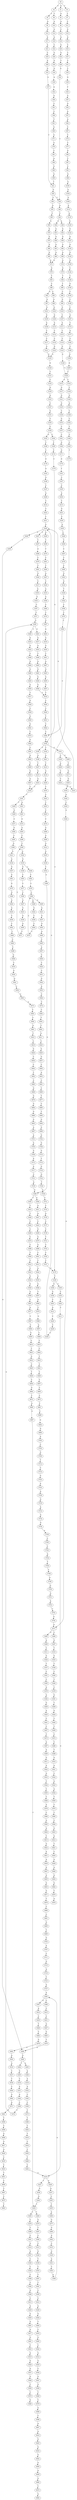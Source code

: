 strict digraph  {
	S0 -> S1 [ label = A ];
	S0 -> S2 [ label = C ];
	S0 -> S3 [ label = T ];
	S1 -> S4 [ label = G ];
	S2 -> S5 [ label = C ];
	S2 -> S6 [ label = T ];
	S3 -> S7 [ label = T ];
	S4 -> S8 [ label = A ];
	S5 -> S9 [ label = A ];
	S6 -> S10 [ label = A ];
	S7 -> S11 [ label = C ];
	S8 -> S12 [ label = C ];
	S9 -> S13 [ label = G ];
	S10 -> S14 [ label = G ];
	S11 -> S15 [ label = G ];
	S12 -> S16 [ label = A ];
	S13 -> S17 [ label = A ];
	S14 -> S18 [ label = A ];
	S15 -> S19 [ label = A ];
	S16 -> S20 [ label = G ];
	S17 -> S21 [ label = A ];
	S18 -> S22 [ label = C ];
	S19 -> S23 [ label = C ];
	S20 -> S24 [ label = G ];
	S21 -> S25 [ label = C ];
	S22 -> S26 [ label = G ];
	S23 -> S27 [ label = C ];
	S24 -> S28 [ label = T ];
	S25 -> S29 [ label = A ];
	S26 -> S30 [ label = G ];
	S27 -> S31 [ label = C ];
	S28 -> S32 [ label = G ];
	S29 -> S33 [ label = G ];
	S30 -> S34 [ label = G ];
	S31 -> S35 [ label = T ];
	S32 -> S36 [ label = T ];
	S33 -> S37 [ label = G ];
	S34 -> S38 [ label = A ];
	S35 -> S39 [ label = G ];
	S36 -> S40 [ label = A ];
	S37 -> S41 [ label = T ];
	S38 -> S42 [ label = A ];
	S39 -> S43 [ label = T ];
	S40 -> S44 [ label = C ];
	S41 -> S45 [ label = G ];
	S42 -> S46 [ label = A ];
	S43 -> S47 [ label = A ];
	S44 -> S48 [ label = G ];
	S44 -> S49 [ label = A ];
	S45 -> S50 [ label = C ];
	S45 -> S36 [ label = T ];
	S46 -> S51 [ label = C ];
	S47 -> S52 [ label = G ];
	S48 -> S53 [ label = A ];
	S49 -> S54 [ label = A ];
	S50 -> S55 [ label = A ];
	S51 -> S56 [ label = C ];
	S52 -> S57 [ label = A ];
	S53 -> S58 [ label = G ];
	S54 -> S59 [ label = G ];
	S55 -> S60 [ label = C ];
	S56 -> S61 [ label = T ];
	S57 -> S62 [ label = A ];
	S58 -> S63 [ label = G ];
	S59 -> S64 [ label = G ];
	S60 -> S65 [ label = G ];
	S61 -> S66 [ label = G ];
	S62 -> S67 [ label = C ];
	S63 -> S68 [ label = A ];
	S64 -> S69 [ label = A ];
	S65 -> S70 [ label = A ];
	S66 -> S71 [ label = A ];
	S67 -> S72 [ label = C ];
	S68 -> S73 [ label = A ];
	S69 -> S74 [ label = A ];
	S70 -> S75 [ label = G ];
	S71 -> S76 [ label = A ];
	S72 -> S77 [ label = C ];
	S73 -> S78 [ label = G ];
	S74 -> S79 [ label = G ];
	S75 -> S80 [ label = G ];
	S76 -> S81 [ label = C ];
	S77 -> S82 [ label = A ];
	S78 -> S83 [ label = T ];
	S79 -> S84 [ label = T ];
	S80 -> S85 [ label = A ];
	S81 -> S86 [ label = A ];
	S82 -> S87 [ label = T ];
	S83 -> S88 [ label = C ];
	S84 -> S89 [ label = T ];
	S85 -> S73 [ label = A ];
	S86 -> S90 [ label = G ];
	S87 -> S91 [ label = C ];
	S88 -> S92 [ label = G ];
	S88 -> S93 [ label = C ];
	S89 -> S94 [ label = C ];
	S90 -> S95 [ label = G ];
	S91 -> S96 [ label = G ];
	S92 -> S97 [ label = G ];
	S93 -> S98 [ label = G ];
	S94 -> S99 [ label = G ];
	S95 -> S41 [ label = T ];
	S96 -> S100 [ label = G ];
	S97 -> S101 [ label = G ];
	S98 -> S102 [ label = G ];
	S99 -> S103 [ label = G ];
	S100 -> S104 [ label = A ];
	S101 -> S105 [ label = G ];
	S102 -> S106 [ label = G ];
	S103 -> S107 [ label = C ];
	S104 -> S108 [ label = G ];
	S105 -> S109 [ label = A ];
	S106 -> S110 [ label = A ];
	S107 -> S111 [ label = A ];
	S108 -> S112 [ label = A ];
	S109 -> S113 [ label = C ];
	S110 -> S114 [ label = C ];
	S111 -> S115 [ label = C ];
	S112 -> S116 [ label = A ];
	S113 -> S117 [ label = C ];
	S114 -> S118 [ label = C ];
	S115 -> S119 [ label = C ];
	S116 -> S120 [ label = G ];
	S117 -> S121 [ label = G ];
	S118 -> S122 [ label = G ];
	S119 -> S123 [ label = G ];
	S120 -> S124 [ label = G ];
	S121 -> S125 [ label = G ];
	S122 -> S125 [ label = G ];
	S123 -> S126 [ label = G ];
	S124 -> S127 [ label = A ];
	S125 -> S128 [ label = G ];
	S126 -> S129 [ label = T ];
	S127 -> S130 [ label = G ];
	S128 -> S131 [ label = T ];
	S129 -> S132 [ label = T ];
	S129 -> S133 [ label = G ];
	S130 -> S134 [ label = G ];
	S131 -> S135 [ label = C ];
	S132 -> S136 [ label = C ];
	S133 -> S137 [ label = G ];
	S134 -> S138 [ label = A ];
	S135 -> S139 [ label = G ];
	S136 -> S140 [ label = G ];
	S137 -> S141 [ label = G ];
	S138 -> S142 [ label = C ];
	S139 -> S143 [ label = A ];
	S140 -> S144 [ label = A ];
	S141 -> S145 [ label = G ];
	S142 -> S146 [ label = C ];
	S143 -> S147 [ label = C ];
	S144 -> S148 [ label = C ];
	S145 -> S149 [ label = C ];
	S146 -> S150 [ label = G ];
	S147 -> S151 [ label = G ];
	S148 -> S152 [ label = C ];
	S149 -> S153 [ label = G ];
	S150 -> S154 [ label = T ];
	S151 -> S155 [ label = T ];
	S152 -> S156 [ label = T ];
	S153 -> S157 [ label = C ];
	S154 -> S158 [ label = C ];
	S155 -> S159 [ label = C ];
	S156 -> S160 [ label = C ];
	S157 -> S161 [ label = C ];
	S158 -> S162 [ label = C ];
	S159 -> S163 [ label = G ];
	S159 -> S164 [ label = C ];
	S160 -> S165 [ label = C ];
	S161 -> S166 [ label = G ];
	S162 -> S167 [ label = G ];
	S163 -> S168 [ label = T ];
	S164 -> S169 [ label = T ];
	S165 -> S170 [ label = T ];
	S166 -> S171 [ label = G ];
	S167 -> S172 [ label = C ];
	S168 -> S173 [ label = C ];
	S169 -> S174 [ label = C ];
	S170 -> S175 [ label = C ];
	S171 -> S176 [ label = G ];
	S172 -> S177 [ label = A ];
	S173 -> S178 [ label = G ];
	S174 -> S179 [ label = C ];
	S175 -> S180 [ label = T ];
	S176 -> S181 [ label = T ];
	S177 -> S182 [ label = C ];
	S178 -> S183 [ label = G ];
	S179 -> S184 [ label = G ];
	S180 -> S185 [ label = C ];
	S180 -> S186 [ label = G ];
	S181 -> S187 [ label = C ];
	S182 -> S188 [ label = C ];
	S183 -> S189 [ label = G ];
	S184 -> S190 [ label = C ];
	S184 -> S191 [ label = G ];
	S184 -> S192 [ label = T ];
	S185 -> S193 [ label = C ];
	S186 -> S194 [ label = G ];
	S187 -> S195 [ label = C ];
	S188 -> S196 [ label = G ];
	S189 -> S197 [ label = C ];
	S190 -> S198 [ label = A ];
	S191 -> S199 [ label = C ];
	S191 -> S200 [ label = G ];
	S192 -> S201 [ label = A ];
	S193 -> S202 [ label = T ];
	S194 -> S203 [ label = C ];
	S195 -> S204 [ label = A ];
	S196 -> S205 [ label = G ];
	S197 -> S206 [ label = A ];
	S198 -> S207 [ label = T ];
	S199 -> S208 [ label = A ];
	S200 -> S209 [ label = T ];
	S201 -> S210 [ label = T ];
	S202 -> S211 [ label = C ];
	S203 -> S212 [ label = A ];
	S204 -> S213 [ label = C ];
	S205 -> S129 [ label = T ];
	S206 -> S214 [ label = C ];
	S207 -> S215 [ label = G ];
	S208 -> S216 [ label = C ];
	S209 -> S217 [ label = G ];
	S210 -> S218 [ label = G ];
	S211 -> S219 [ label = G ];
	S212 -> S220 [ label = C ];
	S213 -> S221 [ label = G ];
	S214 -> S222 [ label = C ];
	S215 -> S223 [ label = A ];
	S216 -> S224 [ label = C ];
	S217 -> S225 [ label = G ];
	S218 -> S226 [ label = A ];
	S219 -> S227 [ label = T ];
	S219 -> S228 [ label = A ];
	S220 -> S229 [ label = C ];
	S221 -> S230 [ label = C ];
	S222 -> S231 [ label = C ];
	S223 -> S232 [ label = C ];
	S224 -> S233 [ label = C ];
	S225 -> S234 [ label = G ];
	S226 -> S235 [ label = C ];
	S227 -> S236 [ label = G ];
	S228 -> S237 [ label = G ];
	S229 -> S238 [ label = C ];
	S230 -> S239 [ label = A ];
	S231 -> S240 [ label = G ];
	S232 -> S241 [ label = C ];
	S233 -> S240 [ label = G ];
	S234 -> S242 [ label = A ];
	S235 -> S243 [ label = C ];
	S236 -> S244 [ label = G ];
	S237 -> S245 [ label = C ];
	S238 -> S240 [ label = G ];
	S239 -> S246 [ label = C ];
	S240 -> S247 [ label = C ];
	S240 -> S248 [ label = G ];
	S240 -> S249 [ label = A ];
	S241 -> S250 [ label = T ];
	S241 -> S251 [ label = A ];
	S242 -> S252 [ label = C ];
	S243 -> S253 [ label = T ];
	S244 -> S254 [ label = T ];
	S245 -> S255 [ label = T ];
	S246 -> S256 [ label = C ];
	S247 -> S257 [ label = T ];
	S248 -> S258 [ label = T ];
	S249 -> S259 [ label = T ];
	S250 -> S260 [ label = G ];
	S251 -> S261 [ label = G ];
	S252 -> S262 [ label = G ];
	S253 -> S263 [ label = C ];
	S254 -> S264 [ label = T ];
	S254 -> S265 [ label = C ];
	S255 -> S266 [ label = A ];
	S256 -> S267 [ label = C ];
	S257 -> S268 [ label = A ];
	S258 -> S269 [ label = G ];
	S259 -> S270 [ label = T ];
	S260 -> S271 [ label = C ];
	S261 -> S272 [ label = G ];
	S262 -> S273 [ label = A ];
	S263 -> S274 [ label = C ];
	S264 -> S275 [ label = G ];
	S265 -> S276 [ label = C ];
	S266 -> S277 [ label = G ];
	S267 -> S278 [ label = C ];
	S268 -> S279 [ label = C ];
	S269 -> S280 [ label = G ];
	S270 -> S281 [ label = C ];
	S271 -> S282 [ label = G ];
	S272 -> S283 [ label = A ];
	S273 -> S284 [ label = C ];
	S273 -> S285 [ label = G ];
	S274 -> S286 [ label = A ];
	S275 -> S287 [ label = T ];
	S276 -> S288 [ label = T ];
	S277 -> S289 [ label = G ];
	S278 -> S290 [ label = C ];
	S279 -> S291 [ label = T ];
	S280 -> S292 [ label = T ];
	S280 -> S293 [ label = A ];
	S281 -> S294 [ label = T ];
	S282 -> S295 [ label = C ];
	S283 -> S296 [ label = C ];
	S284 -> S297 [ label = G ];
	S285 -> S298 [ label = A ];
	S286 -> S299 [ label = A ];
	S287 -> S300 [ label = C ];
	S288 -> S301 [ label = C ];
	S289 -> S302 [ label = A ];
	S290 -> S303 [ label = G ];
	S291 -> S304 [ label = G ];
	S292 -> S305 [ label = G ];
	S293 -> S306 [ label = A ];
	S294 -> S307 [ label = A ];
	S295 -> S308 [ label = G ];
	S296 -> S309 [ label = C ];
	S297 -> S310 [ label = T ];
	S298 -> S311 [ label = C ];
	S299 -> S312 [ label = G ];
	S300 -> S313 [ label = C ];
	S301 -> S314 [ label = G ];
	S302 -> S315 [ label = C ];
	S303 -> S316 [ label = G ];
	S304 -> S317 [ label = C ];
	S305 -> S318 [ label = C ];
	S306 -> S319 [ label = A ];
	S307 -> S320 [ label = C ];
	S308 -> S321 [ label = A ];
	S309 -> S322 [ label = A ];
	S310 -> S323 [ label = G ];
	S311 -> S324 [ label = G ];
	S312 -> S325 [ label = A ];
	S313 -> S326 [ label = G ];
	S314 -> S327 [ label = A ];
	S315 -> S328 [ label = G ];
	S316 -> S329 [ label = T ];
	S317 -> S330 [ label = A ];
	S318 -> S331 [ label = A ];
	S319 -> S332 [ label = A ];
	S320 -> S333 [ label = A ];
	S321 -> S334 [ label = A ];
	S322 -> S335 [ label = G ];
	S323 -> S336 [ label = T ];
	S324 -> S337 [ label = T ];
	S325 -> S338 [ label = A ];
	S326 -> S339 [ label = T ];
	S327 -> S340 [ label = C ];
	S328 -> S341 [ label = A ];
	S329 -> S342 [ label = C ];
	S330 -> S343 [ label = A ];
	S331 -> S344 [ label = A ];
	S332 -> S345 [ label = C ];
	S333 -> S346 [ label = A ];
	S334 -> S347 [ label = G ];
	S335 -> S348 [ label = C ];
	S335 -> S349 [ label = G ];
	S336 -> S350 [ label = C ];
	S337 -> S351 [ label = C ];
	S338 -> S352 [ label = C ];
	S339 -> S353 [ label = C ];
	S340 -> S354 [ label = C ];
	S341 -> S355 [ label = C ];
	S342 -> S356 [ label = C ];
	S343 -> S357 [ label = C ];
	S344 -> S358 [ label = C ];
	S345 -> S359 [ label = C ];
	S346 -> S360 [ label = C ];
	S347 -> S361 [ label = A ];
	S348 -> S362 [ label = C ];
	S349 -> S363 [ label = C ];
	S350 -> S364 [ label = T ];
	S351 -> S365 [ label = C ];
	S352 -> S366 [ label = A ];
	S353 -> S367 [ label = T ];
	S354 -> S368 [ label = C ];
	S355 -> S369 [ label = A ];
	S356 -> S370 [ label = T ];
	S357 -> S371 [ label = T ];
	S358 -> S372 [ label = T ];
	S359 -> S373 [ label = T ];
	S360 -> S374 [ label = T ];
	S361 -> S375 [ label = G ];
	S362 -> S376 [ label = C ];
	S363 -> S377 [ label = C ];
	S364 -> S378 [ label = C ];
	S365 -> S379 [ label = A ];
	S366 -> S380 [ label = G ];
	S367 -> S381 [ label = T ];
	S368 -> S382 [ label = C ];
	S369 -> S383 [ label = A ];
	S370 -> S384 [ label = C ];
	S371 -> S385 [ label = G ];
	S372 -> S385 [ label = G ];
	S373 -> S386 [ label = T ];
	S374 -> S387 [ label = G ];
	S375 -> S388 [ label = G ];
	S376 -> S389 [ label = C ];
	S377 -> S390 [ label = C ];
	S378 -> S391 [ label = G ];
	S379 -> S392 [ label = A ];
	S380 -> S393 [ label = T ];
	S380 -> S394 [ label = A ];
	S381 -> S395 [ label = C ];
	S382 -> S396 [ label = G ];
	S383 -> S397 [ label = G ];
	S383 -> S398 [ label = C ];
	S384 -> S399 [ label = C ];
	S385 -> S400 [ label = C ];
	S385 -> S401 [ label = G ];
	S386 -> S402 [ label = C ];
	S387 -> S403 [ label = A ];
	S388 -> S404 [ label = A ];
	S389 -> S405 [ label = G ];
	S389 -> S406 [ label = A ];
	S390 -> S407 [ label = A ];
	S391 -> S408 [ label = T ];
	S392 -> S409 [ label = G ];
	S393 -> S410 [ label = T ];
	S394 -> S411 [ label = A ];
	S395 -> S412 [ label = C ];
	S396 -> S413 [ label = C ];
	S397 -> S414 [ label = A ];
	S398 -> S415 [ label = C ];
	S399 -> S184 [ label = G ];
	S400 -> S416 [ label = A ];
	S401 -> S417 [ label = A ];
	S402 -> S418 [ label = T ];
	S403 -> S419 [ label = A ];
	S404 -> S420 [ label = A ];
	S405 -> S421 [ label = A ];
	S406 -> S422 [ label = G ];
	S407 -> S423 [ label = G ];
	S408 -> S424 [ label = G ];
	S409 -> S425 [ label = A ];
	S410 -> S426 [ label = T ];
	S411 -> S427 [ label = A ];
	S412 -> S428 [ label = A ];
	S413 -> S429 [ label = A ];
	S414 -> S430 [ label = C ];
	S415 -> S431 [ label = C ];
	S416 -> S432 [ label = G ];
	S417 -> S433 [ label = G ];
	S418 -> S434 [ label = C ];
	S419 -> S435 [ label = G ];
	S420 -> S436 [ label = C ];
	S421 -> S437 [ label = G ];
	S422 -> S438 [ label = C ];
	S423 -> S439 [ label = G ];
	S424 -> S440 [ label = T ];
	S425 -> S441 [ label = C ];
	S426 -> S442 [ label = C ];
	S427 -> S443 [ label = C ];
	S428 -> S444 [ label = G ];
	S429 -> S445 [ label = G ];
	S430 -> S446 [ label = T ];
	S431 -> S447 [ label = G ];
	S432 -> S448 [ label = C ];
	S433 -> S449 [ label = T ];
	S434 -> S450 [ label = C ];
	S435 -> S451 [ label = T ];
	S436 -> S452 [ label = C ];
	S437 -> S453 [ label = G ];
	S438 -> S454 [ label = C ];
	S439 -> S455 [ label = A ];
	S440 -> S456 [ label = T ];
	S441 -> S457 [ label = C ];
	S442 -> S458 [ label = C ];
	S443 -> S459 [ label = G ];
	S444 -> S460 [ label = T ];
	S445 -> S461 [ label = A ];
	S446 -> S462 [ label = C ];
	S447 -> S463 [ label = G ];
	S448 -> S464 [ label = A ];
	S449 -> S465 [ label = A ];
	S450 -> S466 [ label = T ];
	S451 -> S467 [ label = A ];
	S452 -> S468 [ label = T ];
	S453 -> S469 [ label = A ];
	S454 -> S470 [ label = C ];
	S455 -> S471 [ label = C ];
	S456 -> S472 [ label = C ];
	S457 -> S473 [ label = T ];
	S458 -> S474 [ label = C ];
	S459 -> S475 [ label = G ];
	S460 -> S476 [ label = C ];
	S461 -> S477 [ label = A ];
	S462 -> S478 [ label = G ];
	S463 -> S479 [ label = T ];
	S464 -> S480 [ label = G ];
	S465 -> S481 [ label = G ];
	S466 -> S482 [ label = C ];
	S467 -> S483 [ label = G ];
	S468 -> S484 [ label = C ];
	S469 -> S485 [ label = C ];
	S470 -> S389 [ label = C ];
	S471 -> S309 [ label = C ];
	S472 -> S486 [ label = C ];
	S473 -> S487 [ label = A ];
	S474 -> S488 [ label = C ];
	S475 -> S489 [ label = A ];
	S476 -> S490 [ label = G ];
	S477 -> S491 [ label = G ];
	S478 -> S492 [ label = G ];
	S479 -> S269 [ label = G ];
	S480 -> S493 [ label = G ];
	S481 -> S494 [ label = G ];
	S482 -> S219 [ label = G ];
	S483 -> S495 [ label = G ];
	S484 -> S496 [ label = C ];
	S485 -> S497 [ label = A ];
	S486 -> S498 [ label = T ];
	S487 -> S499 [ label = A ];
	S488 -> S500 [ label = T ];
	S489 -> S501 [ label = C ];
	S490 -> S502 [ label = C ];
	S491 -> S503 [ label = T ];
	S492 -> S504 [ label = A ];
	S493 -> S505 [ label = G ];
	S494 -> S506 [ label = G ];
	S495 -> S507 [ label = G ];
	S496 -> S508 [ label = G ];
	S497 -> S509 [ label = C ];
	S498 -> S510 [ label = G ];
	S499 -> S511 [ label = G ];
	S500 -> S512 [ label = T ];
	S501 -> S513 [ label = T ];
	S502 -> S514 [ label = A ];
	S503 -> S515 [ label = A ];
	S504 -> S516 [ label = A ];
	S505 -> S517 [ label = T ];
	S506 -> S518 [ label = T ];
	S507 -> S518 [ label = T ];
	S508 -> S519 [ label = C ];
	S509 -> S520 [ label = C ];
	S510 -> S521 [ label = A ];
	S511 -> S522 [ label = A ];
	S512 -> S523 [ label = C ];
	S513 -> S524 [ label = A ];
	S514 -> S525 [ label = G ];
	S515 -> S526 [ label = G ];
	S516 -> S527 [ label = C ];
	S517 -> S528 [ label = G ];
	S518 -> S529 [ label = C ];
	S519 -> S530 [ label = G ];
	S520 -> S531 [ label = C ];
	S521 -> S532 [ label = C ];
	S522 -> S533 [ label = G ];
	S523 -> S534 [ label = G ];
	S524 -> S535 [ label = G ];
	S525 -> S536 [ label = C ];
	S526 -> S537 [ label = A ];
	S527 -> S538 [ label = T ];
	S528 -> S539 [ label = C ];
	S529 -> S540 [ label = C ];
	S530 -> S541 [ label = G ];
	S531 -> S542 [ label = G ];
	S532 -> S543 [ label = G ];
	S533 -> S544 [ label = T ];
	S534 -> S545 [ label = G ];
	S535 -> S546 [ label = A ];
	S536 -> S547 [ label = G ];
	S537 -> S548 [ label = G ];
	S538 -> S549 [ label = C ];
	S539 -> S550 [ label = G ];
	S540 -> S551 [ label = T ];
	S541 -> S552 [ label = C ];
	S542 -> S553 [ label = A ];
	S543 -> S554 [ label = A ];
	S544 -> S555 [ label = C ];
	S545 -> S556 [ label = A ];
	S546 -> S557 [ label = T ];
	S547 -> S558 [ label = G ];
	S548 -> S559 [ label = T ];
	S549 -> S560 [ label = G ];
	S550 -> S561 [ label = G ];
	S551 -> S562 [ label = C ];
	S552 -> S563 [ label = G ];
	S553 -> S564 [ label = C ];
	S554 -> S565 [ label = T ];
	S555 -> S566 [ label = C ];
	S556 -> S567 [ label = C ];
	S557 -> S568 [ label = A ];
	S558 -> S569 [ label = T ];
	S559 -> S570 [ label = C ];
	S560 -> S571 [ label = A ];
	S561 -> S572 [ label = C ];
	S562 -> S399 [ label = C ];
	S563 -> S573 [ label = G ];
	S564 -> S574 [ label = C ];
	S565 -> S575 [ label = T ];
	S566 -> S576 [ label = A ];
	S567 -> S577 [ label = A ];
	S568 -> S578 [ label = C ];
	S569 -> S579 [ label = C ];
	S570 -> S580 [ label = G ];
	S571 -> S581 [ label = C ];
	S572 -> S582 [ label = G ];
	S573 -> S583 [ label = C ];
	S574 -> S584 [ label = C ];
	S575 -> S585 [ label = T ];
	S576 -> S586 [ label = C ];
	S577 -> S587 [ label = C ];
	S578 -> S588 [ label = G ];
	S579 -> S589 [ label = A ];
	S581 -> S590 [ label = T ];
	S582 -> S591 [ label = C ];
	S583 -> S592 [ label = C ];
	S584 -> S593 [ label = T ];
	S585 -> S594 [ label = C ];
	S586 -> S595 [ label = G ];
	S587 -> S596 [ label = C ];
	S588 -> S597 [ label = A ];
	S589 -> S598 [ label = C ];
	S590 -> S599 [ label = C ];
	S591 -> S600 [ label = A ];
	S592 -> S601 [ label = G ];
	S593 -> S602 [ label = T ];
	S594 -> S603 [ label = G ];
	S595 -> S604 [ label = A ];
	S596 -> S605 [ label = G ];
	S597 -> S606 [ label = C ];
	S598 -> S607 [ label = A ];
	S599 -> S608 [ label = A ];
	S600 -> S609 [ label = T ];
	S601 -> S610 [ label = T ];
	S602 -> S611 [ label = G ];
	S603 -> S612 [ label = A ];
	S604 -> S613 [ label = C ];
	S605 -> S614 [ label = C ];
	S606 -> S615 [ label = C ];
	S607 -> S616 [ label = A ];
	S608 -> S617 [ label = G ];
	S609 -> S618 [ label = G ];
	S610 -> S619 [ label = C ];
	S611 -> S620 [ label = C ];
	S612 -> S621 [ label = T ];
	S613 -> S622 [ label = G ];
	S614 -> S623 [ label = T ];
	S615 -> S624 [ label = C ];
	S616 -> S625 [ label = G ];
	S617 -> S626 [ label = A ];
	S618 -> S627 [ label = A ];
	S619 -> S628 [ label = G ];
	S620 -> S629 [ label = G ];
	S621 -> S630 [ label = C ];
	S622 -> S631 [ label = A ];
	S623 -> S632 [ label = G ];
	S624 -> S633 [ label = T ];
	S625 -> S634 [ label = A ];
	S626 -> S635 [ label = C ];
	S627 -> S232 [ label = C ];
	S628 -> S636 [ label = C ];
	S629 -> S637 [ label = G ];
	S630 -> S638 [ label = G ];
	S631 -> S639 [ label = A ];
	S632 -> S640 [ label = C ];
	S633 -> S641 [ label = C ];
	S634 -> S642 [ label = G ];
	S635 -> S643 [ label = C ];
	S636 -> S644 [ label = C ];
	S637 -> S645 [ label = C ];
	S638 -> S646 [ label = A ];
	S639 -> S647 [ label = A ];
	S640 -> S648 [ label = T ];
	S641 -> S649 [ label = C ];
	S642 -> S650 [ label = A ];
	S643 -> S651 [ label = T ];
	S644 -> S652 [ label = T ];
	S645 -> S653 [ label = A ];
	S646 -> S654 [ label = A ];
	S647 -> S655 [ label = A ];
	S648 -> S656 [ label = C ];
	S649 -> S657 [ label = C ];
	S650 -> S658 [ label = A ];
	S651 -> S659 [ label = C ];
	S652 -> S660 [ label = C ];
	S653 -> S661 [ label = C ];
	S654 -> S662 [ label = G ];
	S655 -> S663 [ label = G ];
	S656 -> S664 [ label = G ];
	S657 -> S665 [ label = C ];
	S658 -> S666 [ label = G ];
	S659 -> S667 [ label = T ];
	S660 -> S668 [ label = G ];
	S661 -> S669 [ label = C ];
	S662 -> S670 [ label = T ];
	S663 -> S671 [ label = G ];
	S664 -> S672 [ label = T ];
	S665 -> S673 [ label = C ];
	S666 -> S674 [ label = T ];
	S667 -> S675 [ label = C ];
	S668 -> S676 [ label = G ];
	S669 -> S677 [ label = T ];
	S670 -> S678 [ label = A ];
	S671 -> S679 [ label = T ];
	S672 -> S680 [ label = G ];
	S673 -> S681 [ label = T ];
	S674 -> S682 [ label = A ];
	S675 -> S683 [ label = T ];
	S676 -> S684 [ label = G ];
	S677 -> S685 [ label = C ];
	S679 -> S686 [ label = C ];
	S680 -> S687 [ label = G ];
	S681 -> S688 [ label = C ];
	S684 -> S689 [ label = G ];
	S685 -> S690 [ label = T ];
	S686 -> S691 [ label = C ];
	S687 -> S254 [ label = T ];
	S688 -> S692 [ label = G ];
	S689 -> S693 [ label = G ];
	S690 -> S694 [ label = G ];
	S691 -> S695 [ label = G ];
	S692 -> S696 [ label = G ];
	S693 -> S697 [ label = A ];
	S694 -> S698 [ label = G ];
	S695 -> S699 [ label = C ];
	S696 -> S700 [ label = A ];
	S697 -> S701 [ label = A ];
	S698 -> S702 [ label = G ];
	S699 -> S703 [ label = G ];
	S700 -> S704 [ label = C ];
	S701 -> S705 [ label = A ];
	S702 -> S706 [ label = G ];
	S703 -> S707 [ label = A ];
	S704 -> S708 [ label = G ];
	S705 -> S709 [ label = G ];
	S706 -> S710 [ label = G ];
	S707 -> S711 [ label = C ];
	S708 -> S712 [ label = T ];
	S709 -> S713 [ label = A ];
	S710 -> S714 [ label = T ];
	S711 -> S715 [ label = G ];
	S712 -> S716 [ label = C ];
	S713 -> S717 [ label = A ];
	S714 -> S718 [ label = G ];
	S715 -> S719 [ label = A ];
	S716 -> S720 [ label = G ];
	S717 -> S721 [ label = C ];
	S718 -> S722 [ label = G ];
	S719 -> S723 [ label = C ];
	S720 -> S724 [ label = A ];
	S721 -> S725 [ label = A ];
	S722 -> S726 [ label = T ];
	S723 -> S727 [ label = A ];
	S724 -> S728 [ label = A ];
	S725 -> S380 [ label = G ];
	S726 -> S729 [ label = T ];
	S727 -> S383 [ label = A ];
	S728 -> S730 [ label = G ];
	S729 -> S731 [ label = C ];
	S730 -> S732 [ label = A ];
	S731 -> S733 [ label = C ];
	S732 -> S734 [ label = A ];
	S733 -> S735 [ label = A ];
	S734 -> S736 [ label = G ];
	S735 -> S737 [ label = C ];
	S736 -> S738 [ label = A ];
	S737 -> S739 [ label = C ];
	S738 -> S740 [ label = C ];
	S739 -> S741 [ label = T ];
	S740 -> S742 [ label = C ];
	S741 -> S743 [ label = C ];
	S742 -> S744 [ label = A ];
	S743 -> S745 [ label = C ];
	S744 -> S746 [ label = T ];
	S745 -> S747 [ label = T ];
	S746 -> S748 [ label = T ];
	S747 -> S175 [ label = C ];
	S748 -> S749 [ label = G ];
	S749 -> S750 [ label = G ];
	S750 -> S751 [ label = G ];
	S751 -> S752 [ label = A ];
	S752 -> S753 [ label = C ];
	S753 -> S754 [ label = G ];
	S754 -> S273 [ label = A ];
}
